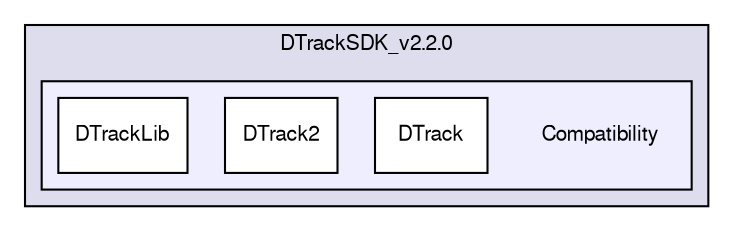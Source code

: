 digraph G {
  compound=true
  node [ fontsize=10, fontname="FreeSans"];
  edge [ labelfontsize=9, labelfontname="FreeSans"];
  subgraph clusterdir_d48e814bd4b181e55d6bddd5986ba7d3 {
    graph [ bgcolor="#ddddee", pencolor="black", label="DTrackSDK_v2.2.0" fontname="FreeSans", fontsize=10, URL="dir_d48e814bd4b181e55d6bddd5986ba7d3.html"]
  subgraph clusterdir_23707d243d06e6a47d2ab8b139ce47de {
    graph [ bgcolor="#eeeeff", pencolor="black", label="" URL="dir_23707d243d06e6a47d2ab8b139ce47de.html"];
    dir_23707d243d06e6a47d2ab8b139ce47de [shape=plaintext label="Compatibility"];
    dir_af2e7280ec3fd308f4663b8862ed608d [shape=box label="DTrack" color="black" fillcolor="white" style="filled" URL="dir_af2e7280ec3fd308f4663b8862ed608d.html"];
    dir_c024a41e92bb7e6d32825bf48182656d [shape=box label="DTrack2" color="black" fillcolor="white" style="filled" URL="dir_c024a41e92bb7e6d32825bf48182656d.html"];
    dir_913b6f94b0a073f0ae5ba8c3a9ffa588 [shape=box label="DTrackLib" color="black" fillcolor="white" style="filled" URL="dir_913b6f94b0a073f0ae5ba8c3a9ffa588.html"];
  }
  }
}
